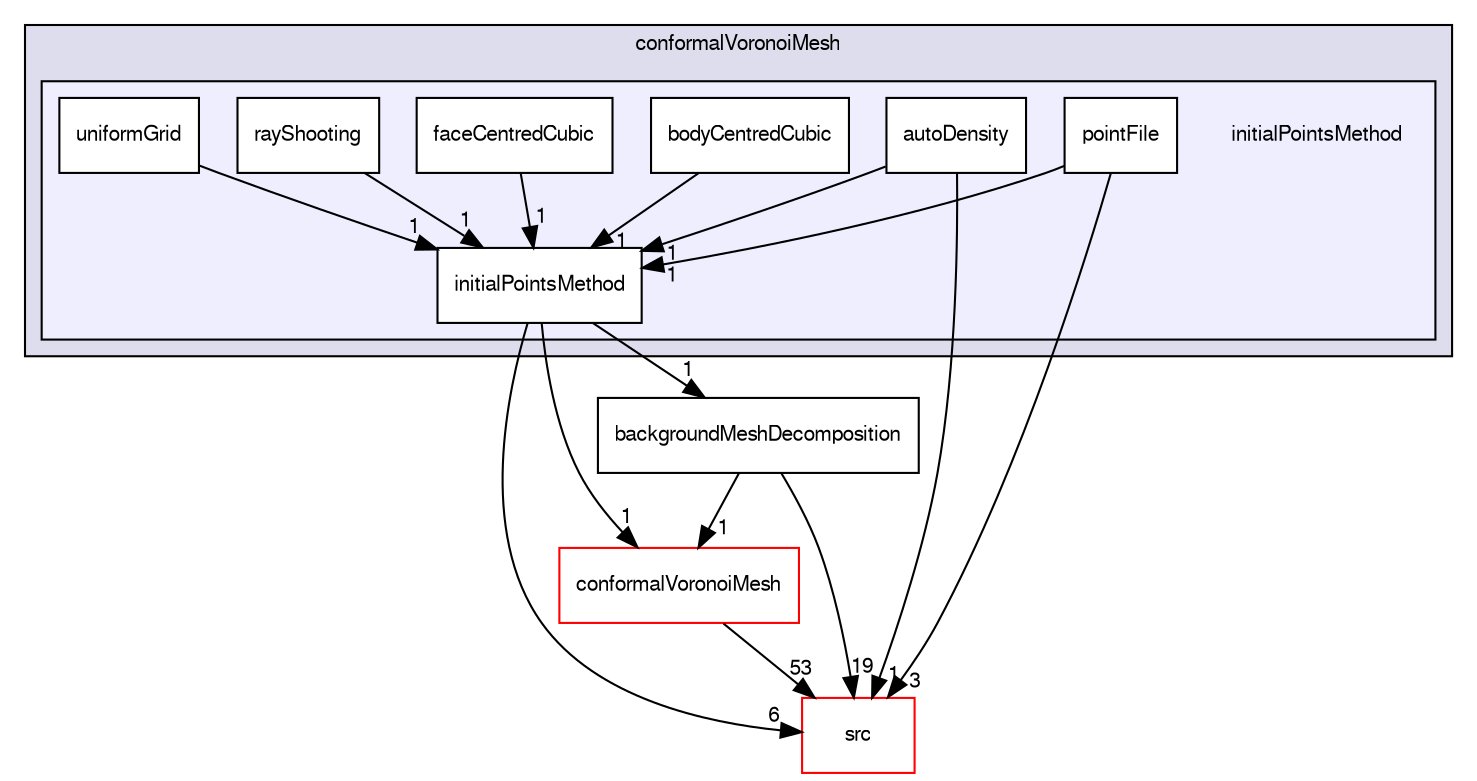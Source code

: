 digraph "applications/utilities/mesh/generation/foamyHexMesh/conformalVoronoiMesh/initialPointsMethod" {
  bgcolor=transparent;
  compound=true
  node [ fontsize="10", fontname="FreeSans"];
  edge [ labelfontsize="10", labelfontname="FreeSans"];
  subgraph clusterdir_a00a19acf326fc72ff321e146413b4fa {
    graph [ bgcolor="#ddddee", pencolor="black", label="conformalVoronoiMesh" fontname="FreeSans", fontsize="10", URL="dir_a00a19acf326fc72ff321e146413b4fa.html"]
  subgraph clusterdir_739e704a1e5226ac5df3019bd4cf96a4 {
    graph [ bgcolor="#eeeeff", pencolor="black", label="" URL="dir_739e704a1e5226ac5df3019bd4cf96a4.html"];
    dir_739e704a1e5226ac5df3019bd4cf96a4 [shape=plaintext label="initialPointsMethod"];
    dir_a13e3c04a854dce54e49b9f8d2f88c15 [shape=box label="autoDensity" color="black" fillcolor="white" style="filled" URL="dir_a13e3c04a854dce54e49b9f8d2f88c15.html"];
    dir_e7b24da4769daf5ae24124c3003e5eff [shape=box label="bodyCentredCubic" color="black" fillcolor="white" style="filled" URL="dir_e7b24da4769daf5ae24124c3003e5eff.html"];
    dir_c84e5a1e152a927e21abb585e5f59009 [shape=box label="faceCentredCubic" color="black" fillcolor="white" style="filled" URL="dir_c84e5a1e152a927e21abb585e5f59009.html"];
    dir_3ff65372cd9ca7e7efbee7d5c87e06c3 [shape=box label="initialPointsMethod" color="black" fillcolor="white" style="filled" URL="dir_3ff65372cd9ca7e7efbee7d5c87e06c3.html"];
    dir_f6e187c4491e3e89c8811fdcc19f2c33 [shape=box label="pointFile" color="black" fillcolor="white" style="filled" URL="dir_f6e187c4491e3e89c8811fdcc19f2c33.html"];
    dir_6f92ea05cf4b14a5c154baec0d00f415 [shape=box label="rayShooting" color="black" fillcolor="white" style="filled" URL="dir_6f92ea05cf4b14a5c154baec0d00f415.html"];
    dir_9d1f751eadb965448e9516358b4c6e70 [shape=box label="uniformGrid" color="black" fillcolor="white" style="filled" URL="dir_9d1f751eadb965448e9516358b4c6e70.html"];
  }
  }
  dir_c1a8dcd0c6cb7abd8432fb8341fb0316 [shape=box label="conformalVoronoiMesh" color="red" URL="dir_c1a8dcd0c6cb7abd8432fb8341fb0316.html"];
  dir_68267d1309a1af8e8297ef4c3efbcdba [shape=box label="src" color="red" URL="dir_68267d1309a1af8e8297ef4c3efbcdba.html"];
  dir_4e709cac60f3b91007ee017d7f912733 [shape=box label="backgroundMeshDecomposition" URL="dir_4e709cac60f3b91007ee017d7f912733.html"];
  dir_c1a8dcd0c6cb7abd8432fb8341fb0316->dir_68267d1309a1af8e8297ef4c3efbcdba [headlabel="53", labeldistance=1.5 headhref="dir_000376_000577.html"];
  dir_f6e187c4491e3e89c8811fdcc19f2c33->dir_68267d1309a1af8e8297ef4c3efbcdba [headlabel="3", labeldistance=1.5 headhref="dir_000393_000577.html"];
  dir_f6e187c4491e3e89c8811fdcc19f2c33->dir_3ff65372cd9ca7e7efbee7d5c87e06c3 [headlabel="1", labeldistance=1.5 headhref="dir_000393_000392.html"];
  dir_3ff65372cd9ca7e7efbee7d5c87e06c3->dir_c1a8dcd0c6cb7abd8432fb8341fb0316 [headlabel="1", labeldistance=1.5 headhref="dir_000392_000376.html"];
  dir_3ff65372cd9ca7e7efbee7d5c87e06c3->dir_68267d1309a1af8e8297ef4c3efbcdba [headlabel="6", labeldistance=1.5 headhref="dir_000392_000577.html"];
  dir_3ff65372cd9ca7e7efbee7d5c87e06c3->dir_4e709cac60f3b91007ee017d7f912733 [headlabel="1", labeldistance=1.5 headhref="dir_000392_000350.html"];
  dir_6f92ea05cf4b14a5c154baec0d00f415->dir_3ff65372cd9ca7e7efbee7d5c87e06c3 [headlabel="1", labeldistance=1.5 headhref="dir_000394_000392.html"];
  dir_4e709cac60f3b91007ee017d7f912733->dir_c1a8dcd0c6cb7abd8432fb8341fb0316 [headlabel="1", labeldistance=1.5 headhref="dir_000350_000376.html"];
  dir_4e709cac60f3b91007ee017d7f912733->dir_68267d1309a1af8e8297ef4c3efbcdba [headlabel="19", labeldistance=1.5 headhref="dir_000350_000577.html"];
  dir_9d1f751eadb965448e9516358b4c6e70->dir_3ff65372cd9ca7e7efbee7d5c87e06c3 [headlabel="1", labeldistance=1.5 headhref="dir_000395_000392.html"];
  dir_a13e3c04a854dce54e49b9f8d2f88c15->dir_68267d1309a1af8e8297ef4c3efbcdba [headlabel="1", labeldistance=1.5 headhref="dir_000389_000577.html"];
  dir_a13e3c04a854dce54e49b9f8d2f88c15->dir_3ff65372cd9ca7e7efbee7d5c87e06c3 [headlabel="1", labeldistance=1.5 headhref="dir_000389_000392.html"];
  dir_c84e5a1e152a927e21abb585e5f59009->dir_3ff65372cd9ca7e7efbee7d5c87e06c3 [headlabel="1", labeldistance=1.5 headhref="dir_000391_000392.html"];
  dir_e7b24da4769daf5ae24124c3003e5eff->dir_3ff65372cd9ca7e7efbee7d5c87e06c3 [headlabel="1", labeldistance=1.5 headhref="dir_000390_000392.html"];
}
